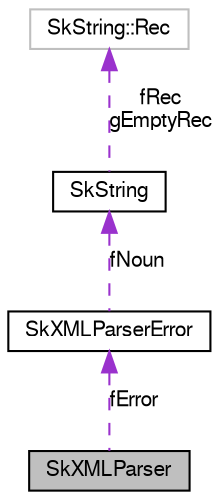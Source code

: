 digraph G
{
  edge [fontname="FreeSans",fontsize="10",labelfontname="FreeSans",labelfontsize="10"];
  node [fontname="FreeSans",fontsize="10",shape=record];
  Node1 [label="SkXMLParser",height=0.2,width=0.4,color="black", fillcolor="grey75", style="filled" fontcolor="black"];
  Node2 -> Node1 [dir=back,color="darkorchid3",fontsize="10",style="dashed",label="fError",fontname="FreeSans"];
  Node2 [label="SkXMLParserError",height=0.2,width=0.4,color="black", fillcolor="white", style="filled",URL="$class_sk_x_m_l_parser_error.html"];
  Node3 -> Node2 [dir=back,color="darkorchid3",fontsize="10",style="dashed",label="fNoun",fontname="FreeSans"];
  Node3 [label="SkString",height=0.2,width=0.4,color="black", fillcolor="white", style="filled",URL="$class_sk_string.html"];
  Node4 -> Node3 [dir=back,color="darkorchid3",fontsize="10",style="dashed",label="fRec\ngEmptyRec",fontname="FreeSans"];
  Node4 [label="SkString::Rec",height=0.2,width=0.4,color="grey75", fillcolor="white", style="filled"];
}

